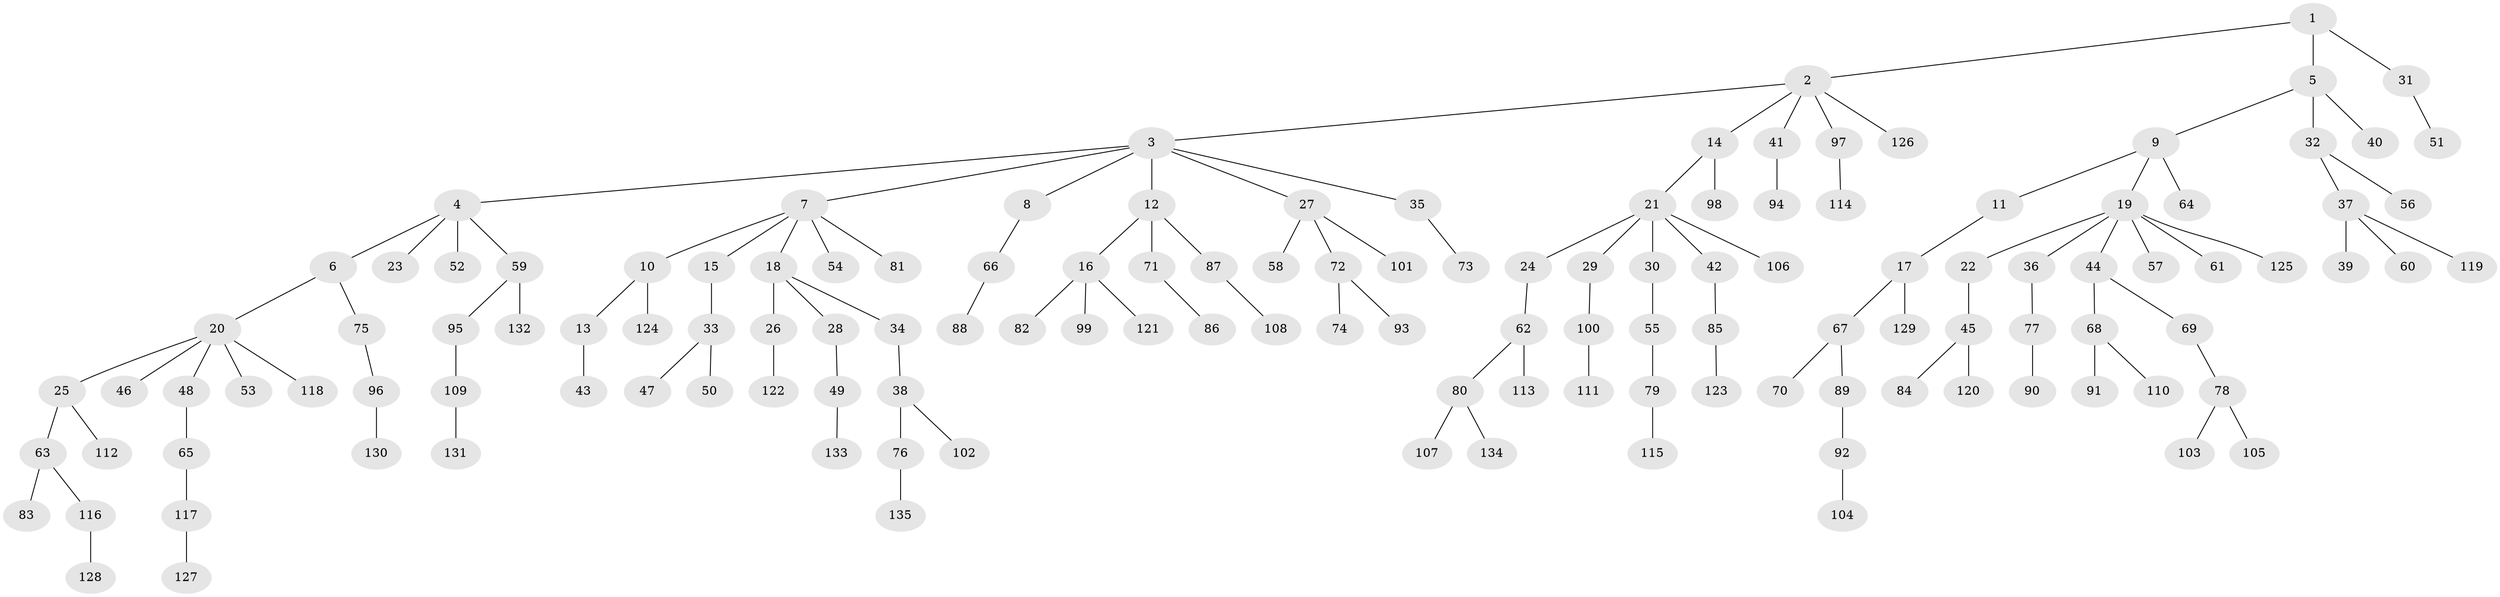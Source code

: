 // Generated by graph-tools (version 1.1) at 2025/15/03/09/25 04:15:34]
// undirected, 135 vertices, 134 edges
graph export_dot {
graph [start="1"]
  node [color=gray90,style=filled];
  1;
  2;
  3;
  4;
  5;
  6;
  7;
  8;
  9;
  10;
  11;
  12;
  13;
  14;
  15;
  16;
  17;
  18;
  19;
  20;
  21;
  22;
  23;
  24;
  25;
  26;
  27;
  28;
  29;
  30;
  31;
  32;
  33;
  34;
  35;
  36;
  37;
  38;
  39;
  40;
  41;
  42;
  43;
  44;
  45;
  46;
  47;
  48;
  49;
  50;
  51;
  52;
  53;
  54;
  55;
  56;
  57;
  58;
  59;
  60;
  61;
  62;
  63;
  64;
  65;
  66;
  67;
  68;
  69;
  70;
  71;
  72;
  73;
  74;
  75;
  76;
  77;
  78;
  79;
  80;
  81;
  82;
  83;
  84;
  85;
  86;
  87;
  88;
  89;
  90;
  91;
  92;
  93;
  94;
  95;
  96;
  97;
  98;
  99;
  100;
  101;
  102;
  103;
  104;
  105;
  106;
  107;
  108;
  109;
  110;
  111;
  112;
  113;
  114;
  115;
  116;
  117;
  118;
  119;
  120;
  121;
  122;
  123;
  124;
  125;
  126;
  127;
  128;
  129;
  130;
  131;
  132;
  133;
  134;
  135;
  1 -- 2;
  1 -- 5;
  1 -- 31;
  2 -- 3;
  2 -- 14;
  2 -- 41;
  2 -- 97;
  2 -- 126;
  3 -- 4;
  3 -- 7;
  3 -- 8;
  3 -- 12;
  3 -- 27;
  3 -- 35;
  4 -- 6;
  4 -- 23;
  4 -- 52;
  4 -- 59;
  5 -- 9;
  5 -- 32;
  5 -- 40;
  6 -- 20;
  6 -- 75;
  7 -- 10;
  7 -- 15;
  7 -- 18;
  7 -- 54;
  7 -- 81;
  8 -- 66;
  9 -- 11;
  9 -- 19;
  9 -- 64;
  10 -- 13;
  10 -- 124;
  11 -- 17;
  12 -- 16;
  12 -- 71;
  12 -- 87;
  13 -- 43;
  14 -- 21;
  14 -- 98;
  15 -- 33;
  16 -- 82;
  16 -- 99;
  16 -- 121;
  17 -- 67;
  17 -- 129;
  18 -- 26;
  18 -- 28;
  18 -- 34;
  19 -- 22;
  19 -- 36;
  19 -- 44;
  19 -- 57;
  19 -- 61;
  19 -- 125;
  20 -- 25;
  20 -- 46;
  20 -- 48;
  20 -- 53;
  20 -- 118;
  21 -- 24;
  21 -- 29;
  21 -- 30;
  21 -- 42;
  21 -- 106;
  22 -- 45;
  24 -- 62;
  25 -- 63;
  25 -- 112;
  26 -- 122;
  27 -- 58;
  27 -- 72;
  27 -- 101;
  28 -- 49;
  29 -- 100;
  30 -- 55;
  31 -- 51;
  32 -- 37;
  32 -- 56;
  33 -- 47;
  33 -- 50;
  34 -- 38;
  35 -- 73;
  36 -- 77;
  37 -- 39;
  37 -- 60;
  37 -- 119;
  38 -- 76;
  38 -- 102;
  41 -- 94;
  42 -- 85;
  44 -- 68;
  44 -- 69;
  45 -- 84;
  45 -- 120;
  48 -- 65;
  49 -- 133;
  55 -- 79;
  59 -- 95;
  59 -- 132;
  62 -- 80;
  62 -- 113;
  63 -- 83;
  63 -- 116;
  65 -- 117;
  66 -- 88;
  67 -- 70;
  67 -- 89;
  68 -- 91;
  68 -- 110;
  69 -- 78;
  71 -- 86;
  72 -- 74;
  72 -- 93;
  75 -- 96;
  76 -- 135;
  77 -- 90;
  78 -- 103;
  78 -- 105;
  79 -- 115;
  80 -- 107;
  80 -- 134;
  85 -- 123;
  87 -- 108;
  89 -- 92;
  92 -- 104;
  95 -- 109;
  96 -- 130;
  97 -- 114;
  100 -- 111;
  109 -- 131;
  116 -- 128;
  117 -- 127;
}
